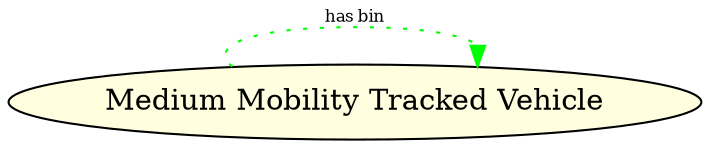 strict digraph G {
rankdir=LR;
fontsize=10;
http [shape=box, style=filled, fillcolor=lightblue, color=black, label="All Terrain Vehicle", tooltip="A class representing small vehicles designed for varied terrains."];
http [shape=box, style=filled, fillcolor=lightblue, color=black, label="Tracked Vehicle", tooltip="A class representing vehicles that move on tracks."];
http [shape=box, style=filled, fillcolor=lightblue, color=black, label="Ground Vehicle", tooltip="A class representing various types of ground vehicles."];
http [shape=box, style=filled, fillcolor=lightblue, color=black, label="Amphibious Combat Vehicle", tooltip="A class representing military vehicles capable of operating on land and water."];
http [shape=box, style=filled, fillcolor=lightblue, color=black, label="Wheeled Vehicle", tooltip="A class representing vehicles that move on wheels."];
http [shape=box, style=filled, fillcolor=lightblue, color=black, label="Vehicle Bin", tooltip="A class representing categories of vehicles based on mobility."];
http [shape=box, style=filled, fillcolor=lightblue, color=black, label="Tracked Vehicle", tooltip="A class representing vehicles that move on tracks."];
http [shape=box, style=filled, fillcolor=lightblue, color=black, label="Ground Vehicle", tooltip="A class representing various types of ground vehicles."];
http:"//www.example.org/ontology#TrackedVehicle" -> http:"//www.example.org/ontology#GroundVehicle" [label=subClassOf, style=dotted, color=blue];
http [shape=box, style=filled, fillcolor=lightblue, color=black, label="Wheeled Vehicle", tooltip="A class representing vehicles that move on wheels."];
http [shape=box, style=filled, fillcolor=lightblue, color=black, label="Ground Vehicle", tooltip="A class representing various types of ground vehicles."];
http:"//www.example.org/ontology#WheeledVehicle" -> http:"//www.example.org/ontology#GroundVehicle" [label=subClassOf, style=dotted, color=blue];
http [shape=box, style=filled, fillcolor=lightblue, color=black, label="Vehicle Bin", tooltip="A class representing categories of vehicles based on mobility."];
http [shape=box, style=filled, fillcolor=lightblue, color=black, label="Ground Vehicle", tooltip="A class representing various types of ground vehicles."];
http:"//www.example.org/ontology#VehicleBin" -> http:"//www.example.org/ontology#GroundVehicle" [label="represented by", fontsize=8, color=gray];
http [shape=box, style=filled, fillcolor=lightblue, color=black, label="Ground Vehicle", tooltip="A class representing various types of ground vehicles."];
http [shape=box, style=filled, fillcolor=lightblue, color=black, label="Vehicle Bin", tooltip="A class representing categories of vehicles based on mobility."];
http:"//www.example.org/ontology#GroundVehicle" -> http:"//www.example.org/ontology#VehicleBin" [label="has bin", fontsize=8, color=gray];
http [shape=ellipse, style=filled, fillcolor=lightyellow, color=black, label="has power-to-weight ratio", tooltip="The power-to-weight ratio of the vehicle."];
http [shape=ellipse, style=filled, fillcolor=lightyellow, color=black, label="Low Mobility Tracked Vehicle", tooltip="Vehicles with low mobility capabilities on tracks."];
http [shape=ellipse, style=filled, fillcolor=lightyellow, color=black, label="High Mobility Wheeled Vehicle", tooltip="Vehicles with high mobility capabilities on wheels."];
http [shape=ellipse, style=filled, fillcolor=lightyellow, color=black, label="Light All Terrain Vehicle", tooltip="Light vehicles designed for various terrains."];
http [shape=ellipse, style=filled, fillcolor=lightyellow, color=black, label="Wheeled Amphibious Combat Vehicle", tooltip="Amphibious combat vehicles that are wheeled."];
http [shape=ellipse, style=filled, fillcolor=lightyellow, color=black, label="has maximum road speed", tooltip="The maximum speed of the vehicle in kilometers per hour."];
http [shape=ellipse, style=filled, fillcolor=lightyellow, color=black, label="M113A2 APC"];
http [shape=ellipse, style=filled, fillcolor=lightyellow, color=black, label="has combat weight", tooltip="The weight of the vehicle in kilograms."];
http [shape=ellipse, style=filled, fillcolor=lightyellow, color=black, label="Tracked Amphibious Combat Vehicle", tooltip="Amphibious combat vehicles that are tracked."];
http [shape=ellipse, style=filled, fillcolor=lightyellow, color=black, label="Kawasaki ATV"];
http [shape=ellipse, style=filled, fillcolor=lightyellow, color=black, label="LAV-25"];
http [shape=ellipse, style=filled, fillcolor=lightyellow, color=black, label="M923 Truck"];
http [shape=ellipse, style=filled, fillcolor=lightyellow, color=black, label="M911 HET"];
http [shape=ellipse, style=filled, fillcolor=lightyellow, color=black, label="Ground Vehicles Categorization Ontology", tooltip="An ontology to categorize ground vehicles based on mobility parameters."];
http [shape=ellipse, style=filled, fillcolor=lightyellow, color=black, label="Low Mobility Wheeled Vehicle", tooltip="Vehicles with low mobility capabilities on wheels."];
http [shape=ellipse, style=filled, fillcolor=lightyellow, color=black, label="High Mobility Tracked Vehicle", tooltip="Vehicles with high mobility capabilities on tracks."];
http [shape=ellipse, style=filled, fillcolor=lightyellow, color=black, label="M1084 MTV"];
http [shape=ellipse, style=filled, fillcolor=lightyellow, color=black, label="M1A1 Tank"];
http [shape=ellipse, style=filled, fillcolor=lightyellow, color=black, label=M60AVLB];
http [shape=ellipse, style=filled, fillcolor=lightyellow, color=black, label="M2A2 Bradley"];
http [shape=ellipse, style=filled, fillcolor=lightyellow, color=black, label="Medium Mobility Tracked Vehicle", tooltip="Vehicles with medium mobility capabilities on tracks."];
http [shape=ellipse, style=filled, fillcolor=lightyellow, color=black, label="Medium Mobility Wheeled Vehicle", tooltip="Vehicles with medium mobility capabilities on wheels."];
http:"//www.example.org/ontology#LowMobilityTrackedVehicle" -> http:"//www.example.org/ontology#VehicleBin" [label="rdf:type", color=green];
http:"//www.example.org/ontology#HighMobilityWheeledVehicle" -> http:"//www.example.org/ontology#VehicleBin" [label="rdf:type", color=green];
http:"//www.example.org/ontology#LightATV" -> http:"//www.example.org/ontology#VehicleBin" [label="rdf:type", color=green];
http:"//www.example.org/ontology#WheeledACV" -> http:"//www.example.org/ontology#VehicleBin" [label="rdf:type", color=green];
http:"//www.example.org/ontology#M113A2" -> http:"//www.example.org/ontology#AmphibiousCombatVehicle" [label="rdf:type", color=green];
http:"//www.example.org/ontology#TrackedACV" -> http:"//www.example.org/ontology#VehicleBin" [label="rdf:type", color=green];
http:"//www.example.org/ontology#M923" -> http:"//www.example.org/ontology#WheeledVehicle" [label="rdf:type", color=green];
http:"//www.example.org/ontology#M911" -> http:"//www.example.org/ontology#WheeledVehicle" [label="rdf:type", color=green];
http:"//www.example.org/ontology#LowMobilityWheeledVehicle" -> http:"//www.example.org/ontology#VehicleBin" [label="rdf:type", color=green];
http:"//www.example.org/ontology#HighMobilityTrackedVehicle" -> http:"//www.example.org/ontology#VehicleBin" [label="rdf:type", color=green];
http:"//www.example.org/ontology#M1084MTV" -> http:"//www.example.org/ontology#WheeledVehicle" [label="rdf:type", color=green];
http:"//www.example.org/ontology#M1A1" -> http:"//www.example.org/ontology#TrackedVehicle" [label="rdf:type", color=green];
http:"//www.example.org/ontology#M60AVLB" -> http:"//www.example.org/ontology#TrackedVehicle" [label="rdf:type", color=green];
http:"//www.example.org/ontology#M2A2" -> http:"//www.example.org/ontology#TrackedVehicle" [label="rdf:type", color=green];
http:"//www.example.org/ontology#MediumMobilityTrackedVehicle" -> http:"//www.example.org/ontology#VehicleBin" [label="rdf:type", color=green];
http:"//www.example.org/ontology#MediumMobilityWheeledVehicle" -> http:"//www.example.org/ontology#VehicleBin" [label="rdf:type", color=green];
http [shape=ellipse, style=filled, fillcolor=lightyellow, color=black, label="Tracked Amphibious Combat Vehicle", tooltip="Amphibious combat vehicles that are tracked."];
http:"//www.example.org/ontology#M113A2" -> http:"//www.example.org/ontology#TrackedACV" [label="has bin", color=green];
http [shape=ellipse, style=filled, fillcolor=lightyellow, color=black, label="Light All Terrain Vehicle", tooltip="Light vehicles designed for various terrains."];
http:"//www.example.org/ontology#KawasakiATV" -> http:"//www.example.org/ontology#LightATV" [label="has bin", color=green];
http [shape=ellipse, style=filled, fillcolor=lightyellow, color=black, label="Wheeled Amphibious Combat Vehicle", tooltip="Amphibious combat vehicles that are wheeled."];
http:"//www.example.org/ontology#LAV25" -> http:"//www.example.org/ontology#WheeledACV" [label="has bin", color=green];
http [shape=ellipse, style=filled, fillcolor=lightyellow, color=black, label="Medium Mobility Wheeled Vehicle", tooltip="Vehicles with medium mobility capabilities on wheels."];
http:"//www.example.org/ontology#M923" -> http:"//www.example.org/ontology#MediumMobilityWheeledVehicle" [label="has bin", color=green];
http [shape=ellipse, style=filled, fillcolor=lightyellow, color=black, label="Low Mobility Wheeled Vehicle", tooltip="Vehicles with low mobility capabilities on wheels."];
http:"//www.example.org/ontology#M911" -> http:"//www.example.org/ontology#LowMobilityWheeledVehicle" [label="has bin", color=green];
http [shape=ellipse, style=filled, fillcolor=lightyellow, color=black, label="High Mobility Wheeled Vehicle", tooltip="Vehicles with high mobility capabilities on wheels."];
http:"//www.example.org/ontology#M1084MTV" -> http:"//www.example.org/ontology#HighMobilityWheeledVehicle" [label="has bin", color=green];
http [shape=ellipse, style=filled, fillcolor=lightyellow, color=black, label="High Mobility Tracked Vehicle", tooltip="Vehicles with high mobility capabilities on tracks."];
http:"//www.example.org/ontology#M1A1" -> http:"//www.example.org/ontology#HighMobilityTrackedVehicle" [label="has bin", color=green];
http [shape=ellipse, style=filled, fillcolor=lightyellow, color=black, label="Low Mobility Tracked Vehicle", tooltip="Vehicles with low mobility capabilities on tracks."];
http:"//www.example.org/ontology#M60AVLB" -> http:"//www.example.org/ontology#LowMobilityTrackedVehicle" [label="has bin", color=green];
http [shape=ellipse, style=filled, fillcolor=lightyellow, color=black, label="Medium Mobility Tracked Vehicle", tooltip="Vehicles with medium mobility capabilities on tracks."];
http:"//www.example.org/ontology#M2A2" -> http:"//www.example.org/ontology#MediumMobilityTrackedVehicle" [label="has bin", color=green];
}
